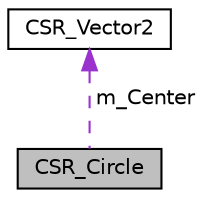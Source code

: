 digraph "CSR_Circle"
{
 // LATEX_PDF_SIZE
  edge [fontname="Helvetica",fontsize="10",labelfontname="Helvetica",labelfontsize="10"];
  node [fontname="Helvetica",fontsize="10",shape=record];
  Node1 [label="CSR_Circle",height=0.2,width=0.4,color="black", fillcolor="grey75", style="filled", fontcolor="black",tooltip=" "];
  Node2 -> Node1 [dir="back",color="darkorchid3",fontsize="10",style="dashed",label=" m_Center" ,fontname="Helvetica"];
  Node2 [label="CSR_Vector2",height=0.2,width=0.4,color="black", fillcolor="white", style="filled",URL="$struct_c_s_r___vector2.html",tooltip=" "];
}

